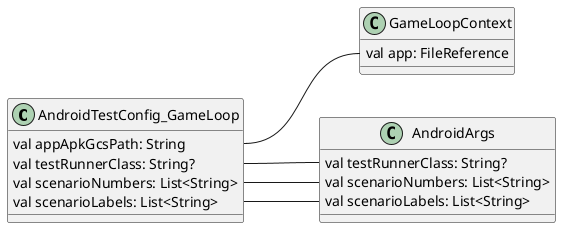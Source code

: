 @startuml
'https://plantuml.com/class-diagram

left to right direction

class AndroidTestConfig_GameLoop {
val appApkGcsPath: String
val testRunnerClass: String?
val scenarioNumbers: List<String>
val scenarioLabels: List<String>
}

class GameLoopContext {
val app: FileReference
}

class AndroidArgs {
val testRunnerClass: String?
val scenarioNumbers: List<String>
val scenarioLabels: List<String>
}

AndroidTestConfig_GameLoop::appApkGcsPath -- GameLoopContext::app

AndroidTestConfig_GameLoop::testRunnerClass -- AndroidArgs::testRunnerClass
AndroidTestConfig_GameLoop::scenarioNumbers -- AndroidArgs::scenarioNumbers
AndroidTestConfig_GameLoop::scenarioLabels -- AndroidArgs::scenarioLabels

@enduml